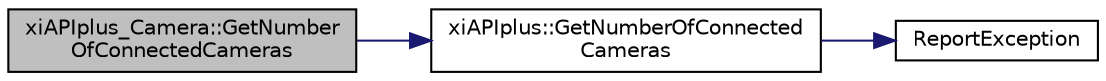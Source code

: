 digraph "xiAPIplus_Camera::GetNumberOfConnectedCameras"
{
  edge [fontname="Helvetica",fontsize="10",labelfontname="Helvetica",labelfontsize="10"];
  node [fontname="Helvetica",fontsize="10",shape=record];
  rankdir="LR";
  Node1021 [label="xiAPIplus_Camera::GetNumber\lOfConnectedCameras",height=0.2,width=0.4,color="black", fillcolor="grey75", style="filled", fontcolor="black"];
  Node1021 -> Node1022 [color="midnightblue",fontsize="10",style="solid",fontname="Helvetica"];
  Node1022 [label="xiAPIplus::GetNumberOfConnected\lCameras",height=0.2,width=0.4,color="black", fillcolor="white", style="filled",URL="$classxi_a_p_iplus.html#af2f2e432c56142ea85505993a16eeb6c"];
  Node1022 -> Node1023 [color="midnightblue",fontsize="10",style="solid",fontname="Helvetica"];
  Node1023 [label="ReportException",height=0.2,width=0.4,color="black", fillcolor="white", style="filled",URL="$xi_api_plus_ocv_8cpp.html#ac977696328796b16af4d36af03181d98"];
}
